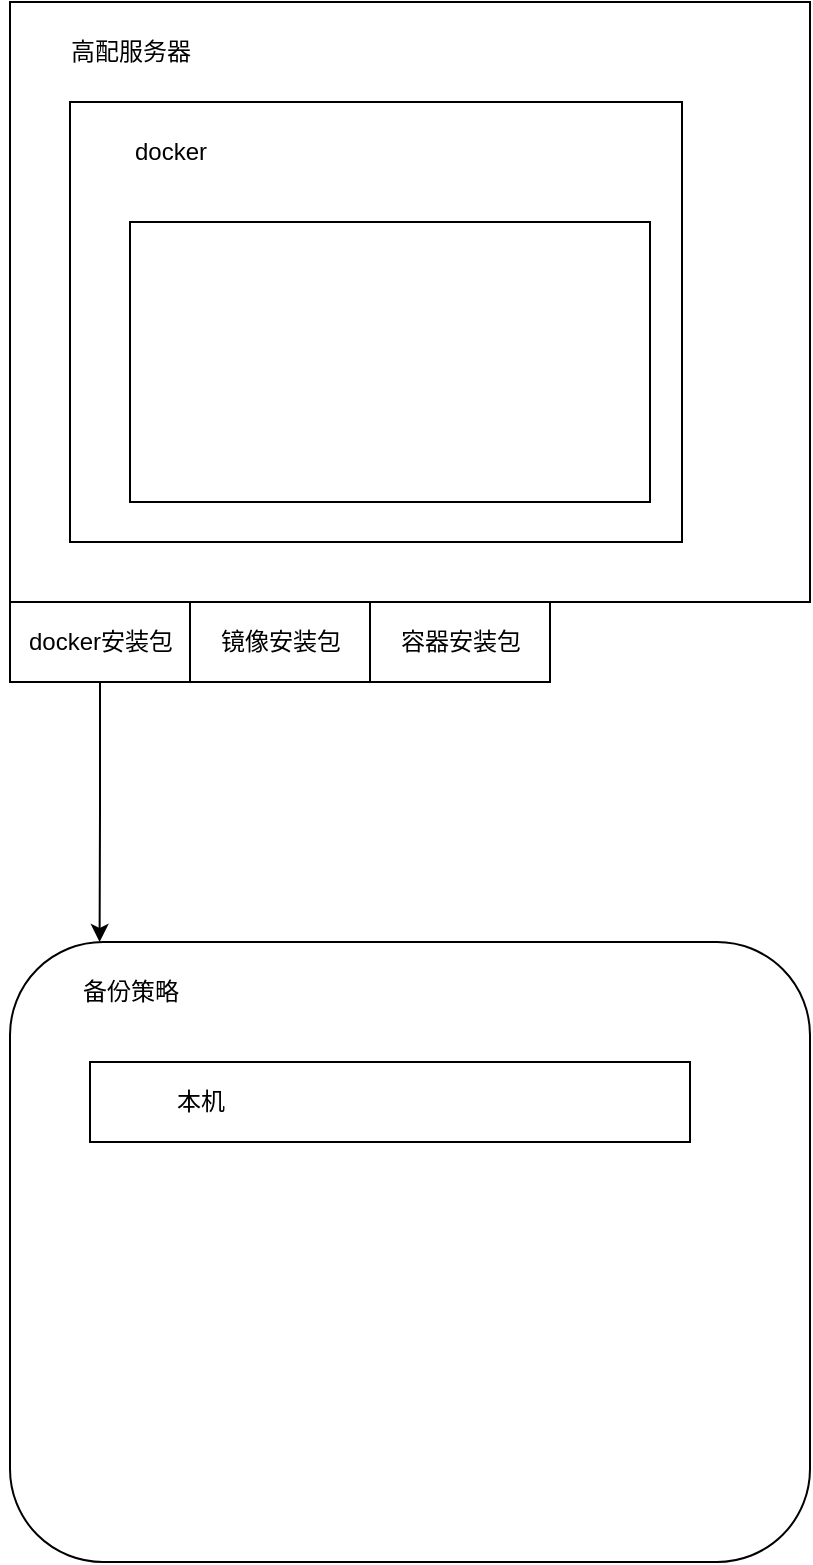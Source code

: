 <mxfile version="22.0.4" type="github">
  <diagram name="第 1 页" id="NaiW-HmVME8lXxUA8e3_">
    <mxGraphModel dx="679" dy="382" grid="1" gridSize="10" guides="1" tooltips="1" connect="1" arrows="1" fold="1" page="1" pageScale="1" pageWidth="827" pageHeight="1169" math="0" shadow="0">
      <root>
        <mxCell id="0" />
        <mxCell id="1" parent="0" />
        <mxCell id="3V4c2zfvgddw5qwIzAxt-13" value="" style="rounded=0;whiteSpace=wrap;html=1;" vertex="1" parent="1">
          <mxGeometry x="210" y="140" width="400" height="300" as="geometry" />
        </mxCell>
        <mxCell id="3V4c2zfvgddw5qwIzAxt-3" value="高配服务器" style="text;html=1;align=center;verticalAlign=middle;resizable=0;points=[];autosize=1;strokeColor=none;fillColor=none;" vertex="1" parent="1">
          <mxGeometry x="230" y="150" width="80" height="30" as="geometry" />
        </mxCell>
        <mxCell id="3V4c2zfvgddw5qwIzAxt-4" value="" style="rounded=0;whiteSpace=wrap;html=1;" vertex="1" parent="1">
          <mxGeometry x="240" y="190" width="306" height="220" as="geometry" />
        </mxCell>
        <mxCell id="3V4c2zfvgddw5qwIzAxt-5" value="docker" style="text;html=1;align=center;verticalAlign=middle;resizable=0;points=[];autosize=1;strokeColor=none;fillColor=none;" vertex="1" parent="1">
          <mxGeometry x="260" y="200" width="60" height="30" as="geometry" />
        </mxCell>
        <mxCell id="3V4c2zfvgddw5qwIzAxt-6" value="" style="rounded=1;whiteSpace=wrap;html=1;" vertex="1" parent="1">
          <mxGeometry x="210" y="610" width="400" height="310" as="geometry" />
        </mxCell>
        <mxCell id="3V4c2zfvgddw5qwIzAxt-7" value="备份策略" style="text;html=1;align=center;verticalAlign=middle;resizable=0;points=[];autosize=1;strokeColor=none;fillColor=none;" vertex="1" parent="1">
          <mxGeometry x="235" y="620" width="70" height="30" as="geometry" />
        </mxCell>
        <mxCell id="3V4c2zfvgddw5qwIzAxt-8" value="" style="rounded=0;whiteSpace=wrap;html=1;" vertex="1" parent="1">
          <mxGeometry x="250" y="670" width="300" height="40" as="geometry" />
        </mxCell>
        <mxCell id="3V4c2zfvgddw5qwIzAxt-9" value="本机" style="text;html=1;align=center;verticalAlign=middle;resizable=0;points=[];autosize=1;strokeColor=none;fillColor=none;" vertex="1" parent="1">
          <mxGeometry x="280" y="675" width="50" height="30" as="geometry" />
        </mxCell>
        <mxCell id="3V4c2zfvgddw5qwIzAxt-11" value="" style="rounded=0;whiteSpace=wrap;html=1;" vertex="1" parent="1">
          <mxGeometry x="270" y="250" width="260" height="140" as="geometry" />
        </mxCell>
        <mxCell id="3V4c2zfvgddw5qwIzAxt-12" value="" style="rounded=0;whiteSpace=wrap;html=1;" vertex="1" parent="1">
          <mxGeometry x="210" y="440" width="90" height="40" as="geometry" />
        </mxCell>
        <mxCell id="3V4c2zfvgddw5qwIzAxt-14" value="docker安装包" style="text;html=1;align=center;verticalAlign=middle;resizable=0;points=[];autosize=1;strokeColor=none;fillColor=none;" vertex="1" parent="1">
          <mxGeometry x="205" y="445" width="100" height="30" as="geometry" />
        </mxCell>
        <mxCell id="3V4c2zfvgddw5qwIzAxt-17" value="" style="group" vertex="1" connectable="0" parent="1">
          <mxGeometry x="300" y="440" width="100" height="40" as="geometry" />
        </mxCell>
        <mxCell id="3V4c2zfvgddw5qwIzAxt-16" value="" style="rounded=0;whiteSpace=wrap;html=1;" vertex="1" parent="3V4c2zfvgddw5qwIzAxt-17">
          <mxGeometry width="90" height="40" as="geometry" />
        </mxCell>
        <mxCell id="3V4c2zfvgddw5qwIzAxt-15" value="镜像安装包" style="text;html=1;align=center;verticalAlign=middle;resizable=0;points=[];autosize=1;strokeColor=none;fillColor=none;" vertex="1" parent="3V4c2zfvgddw5qwIzAxt-17">
          <mxGeometry x="5" y="5" width="80" height="30" as="geometry" />
        </mxCell>
        <mxCell id="3V4c2zfvgddw5qwIzAxt-19" value="" style="rounded=0;whiteSpace=wrap;html=1;" vertex="1" parent="1">
          <mxGeometry x="390" y="440" width="90" height="40" as="geometry" />
        </mxCell>
        <mxCell id="3V4c2zfvgddw5qwIzAxt-20" value="容器安装包" style="text;html=1;align=center;verticalAlign=middle;resizable=0;points=[];autosize=1;strokeColor=none;fillColor=none;" vertex="1" parent="1">
          <mxGeometry x="395" y="445" width="80" height="30" as="geometry" />
        </mxCell>
        <mxCell id="3V4c2zfvgddw5qwIzAxt-22" style="edgeStyle=orthogonalEdgeStyle;rounded=0;orthogonalLoop=1;jettySize=auto;html=1;entryX=0.112;entryY=0;entryDx=0;entryDy=0;entryPerimeter=0;" edge="1" parent="1" source="3V4c2zfvgddw5qwIzAxt-12" target="3V4c2zfvgddw5qwIzAxt-6">
          <mxGeometry relative="1" as="geometry" />
        </mxCell>
      </root>
    </mxGraphModel>
  </diagram>
</mxfile>
